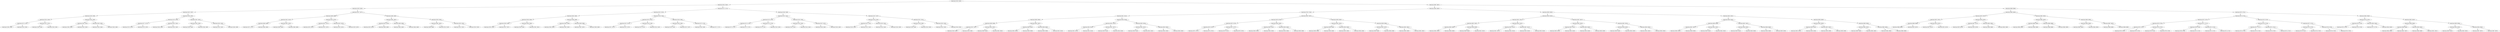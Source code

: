 digraph G{
1928254791 [label="Node{data=[5205, 5205]}"]
1928254791 -> 1778375336
1778375336 [label="Node{data=[5054, 5054]}"]
1778375336 -> 706631622
706631622 [label="Node{data=[4350, 4350]}"]
706631622 -> 1758917774
1758917774 [label="Node{data=[2367, 2367]}"]
1758917774 -> 1821786174
1821786174 [label="Node{data=[2359, 2359]}"]
1821786174 -> 2074865054
2074865054 [label="Node{data=[2355, 2355]}"]
2074865054 -> 592655690
592655690 [label="Node{data=[2273, 2273]}"]
592655690 -> 2088687402
2088687402 [label="Node{data=[2269, 2269]}"]
592655690 -> 582479659
582479659 [label="Node{data=[2354, 2354]}"]
2074865054 -> 114565630
114565630 [label="Node{data=[2357, 2357]}"]
114565630 -> 1008188683
1008188683 [label="Node{data=[2356, 2356]}"]
114565630 -> 920320548
920320548 [label="Node{data=[2358, 2358]}"]
1821786174 -> 722044259
722044259 [label="Node{data=[2363, 2363]}"]
722044259 -> 209029677
209029677 [label="Node{data=[2361, 2361]}"]
209029677 -> 218857805
218857805 [label="Node{data=[2360, 2360]}"]
209029677 -> 1826705682
1826705682 [label="Node{data=[2362, 2362]}"]
722044259 -> 195359600
195359600 [label="Node{data=[2365, 2365]}"]
195359600 -> 731915467
731915467 [label="Node{data=[2364, 2364]}"]
195359600 -> 2062604571
2062604571 [label="Node{data=[2366, 2366]}"]
1758917774 -> 478113430
478113430 [label="Node{data=[2383, 2383]}"]
478113430 -> 820781338
820781338 [label="Node{data=[2379, 2379]}"]
820781338 -> 448843184
448843184 [label="Node{data=[2377, 2377]}"]
448843184 -> 1719990258
1719990258 [label="Node{data=[2376, 2376]}"]
448843184 -> 23604842
23604842 [label="Node{data=[2378, 2378]}"]
820781338 -> 1348283308
1348283308 [label="Node{data=[2381, 2381]}"]
1348283308 -> 1290584410
1290584410 [label="Node{data=[2380, 2380]}"]
1348283308 -> 227972178
227972178 [label="Node{data=[2382, 2382]}"]
478113430 -> 1296953588
1296953588 [label="Node{data=[2387, 2387]}"]
1296953588 -> 1962189498
1962189498 [label="Node{data=[2385, 2385]}"]
1962189498 -> 1580751727
1580751727 [label="Node{data=[2384, 2384]}"]
1962189498 -> 1739940094
1739940094 [label="Node{data=[2386, 2386]}"]
1296953588 -> 1172170412
1172170412 [label="Node{data=[2453, 2453]}"]
1172170412 -> 351108575
351108575 [label="Node{data=[2452, 2452]}"]
1172170412 -> 143830798
143830798 [label="Node{data=[4298, 4298]}"]
706631622 -> 1147964530
1147964530 [label="Node{data=[4977, 4977]}"]
1147964530 -> 1848568533
1848568533 [label="Node{data=[4969, 4969]}"]
1848568533 -> 299004234
299004234 [label="Node{data=[4812, 4812]}"]
299004234 -> 212158113
212158113 [label="Node{data=[4646, 4646]}"]
212158113 -> 747258971
747258971 [label="Node{data=[4371, 4371]}"]
212158113 -> 896232285
896232285 [label="Node{data=[4694, 4694]}"]
299004234 -> 934352027
934352027 [label="Node{data=[4907, 4907]}"]
934352027 -> 294116482
294116482 [label="Node{data=[4903, 4903]}"]
934352027 -> 1876028021
1876028021 [label="Node{data=[4968, 4968]}"]
1848568533 -> 26101073
26101073 [label="Node{data=[4973, 4973]}"]
26101073 -> 1050971191
1050971191 [label="Node{data=[4971, 4971]}"]
1050971191 -> 300430509
300430509 [label="Node{data=[4970, 4970]}"]
1050971191 -> 1896539815
1896539815 [label="Node{data=[4972, 4972]}"]
26101073 -> 39686426
39686426 [label="Node{data=[4975, 4975]}"]
39686426 -> 402808914
402808914 [label="Node{data=[4974, 4974]}"]
39686426 -> 1218405027
1218405027 [label="Node{data=[4976, 4976]}"]
1147964530 -> 1845922505
1845922505 [label="Node{data=[4985, 4985]}"]
1845922505 -> 3998546
3998546 [label="Node{data=[4981, 4981]}"]
3998546 -> 196539383
196539383 [label="Node{data=[4979, 4979]}"]
196539383 -> 948900440
948900440 [label="Node{data=[4978, 4978]}"]
196539383 -> 1644529474
1644529474 [label="Node{data=[4980, 4980]}"]
3998546 -> 181022659
181022659 [label="Node{data=[4983, 4983]}"]
181022659 -> 920603686
920603686 [label="Node{data=[4982, 4982]}"]
181022659 -> 1988265335
1988265335 [label="Node{data=[4984, 4984]}"]
1845922505 -> 947069810
947069810 [label="Node{data=[5050, 5050]}"]
947069810 -> 1671214984
1671214984 [label="Node{data=[4991, 4991]}"]
1671214984 -> 804153761
804153761 [label="Node{data=[4986, 4986]}"]
1671214984 -> 1294333974
1294333974 [label="Node{data=[5019, 5019]}"]
947069810 -> 1819028083
1819028083 [label="Node{data=[5052, 5052]}"]
1819028083 -> 1783296129
1783296129 [label="Node{data=[5051, 5051]}"]
1819028083 -> 917847816
917847816 [label="Node{data=[5053, 5053]}"]
1778375336 -> 1412600960
1412600960 [label="Node{data=[5172, 5172]}"]
1412600960 -> 1493177287
1493177287 [label="Node{data=[5070, 5070]}"]
1493177287 -> 1693658782
1693658782 [label="Node{data=[5062, 5062]}"]
1693658782 -> 2065764471
2065764471 [label="Node{data=[5058, 5058]}"]
2065764471 -> 997657863
997657863 [label="Node{data=[5056, 5056]}"]
997657863 -> 1655750533
1655750533 [label="Node{data=[5055, 5055]}"]
997657863 -> 533392019
533392019 [label="Node{data=[5057, 5057]}"]
2065764471 -> 1822159797
1822159797 [label="Node{data=[5060, 5060]}"]
1822159797 -> 1862784020
1862784020 [label="Node{data=[5059, 5059]}"]
1822159797 -> 145494758
145494758 [label="Node{data=[5061, 5061]}"]
1693658782 -> 1090191122
1090191122 [label="Node{data=[5066, 5066]}"]
1090191122 -> 1934605027
1934605027 [label="Node{data=[5064, 5064]}"]
1934605027 -> 574187498
574187498 [label="Node{data=[5063, 5063]}"]
1934605027 -> 1248488041
1248488041 [label="Node{data=[5065, 5065]}"]
1090191122 -> 1568611929
1568611929 [label="Node{data=[5068, 5068]}"]
1568611929 -> 1407795127
1407795127 [label="Node{data=[5067, 5067]}"]
1568611929 -> 981865495
981865495 [label="Node{data=[5069, 5069]}"]
1493177287 -> 589699084
589699084 [label="Node{data=[5164, 5164]}"]
589699084 -> 109987815
109987815 [label="Node{data=[5074, 5074]}"]
109987815 -> 469816326
469816326 [label="Node{data=[5072, 5072]}"]
469816326 -> 380390717
380390717 [label="Node{data=[5071, 5071]}"]
469816326 -> 89772444
89772444 [label="Node{data=[5073, 5073]}"]
109987815 -> 1906057135
1906057135 [label="Node{data=[5138, 5138]}"]
1906057135 -> 1806062974
1806062974 [label="Node{data=[5075, 5075]}"]
1906057135 -> 521611410
521611410 [label="Node{data=[5163, 5163]}"]
589699084 -> 1409933277
1409933277 [label="Node{data=[5168, 5168]}"]
1409933277 -> 1174000532
1174000532 [label="Node{data=[5166, 5166]}"]
1174000532 -> 472736752
472736752 [label="Node{data=[5165, 5165]}"]
1174000532 -> 978881375
978881375 [label="Node{data=[5167, 5167]}"]
1409933277 -> 548752638
548752638 [label="Node{data=[5170, 5170]}"]
548752638 -> 735796751
735796751 [label="Node{data=[5169, 5169]}"]
548752638 -> 1553893991
1553893991 [label="Node{data=[5171, 5171]}"]
1412600960 -> 576909528
576909528 [label="Node{data=[5189, 5189]}"]
576909528 -> 674925270
674925270 [label="Node{data=[5181, 5181]}"]
674925270 -> 1507885816
1507885816 [label="Node{data=[5176, 5176]}"]
1507885816 -> 1904600593
1904600593 [label="Node{data=[5174, 5174]}"]
1904600593 -> 1154759881
1154759881 [label="Node{data=[5173, 5173]}"]
1904600593 -> 944009919
944009919 [label="Node{data=[5175, 5175]}"]
1507885816 -> 1701756941
1701756941 [label="Node{data=[5179, 5179]}"]
1701756941 -> 998574047
998574047 [label="Node{data=[5178, 5178]}"]
1701756941 -> 1590842898
1590842898 [label="Node{data=[5180, 5180]}"]
674925270 -> 1159206653
1159206653 [label="Node{data=[5185, 5185]}"]
1159206653 -> 1457899771
1457899771 [label="Node{data=[5183, 5183]}"]
1457899771 -> 1171097095
1171097095 [label="Node{data=[5182, 5182]}"]
1457899771 -> 165886570
165886570 [label="Node{data=[5184, 5184]}"]
1159206653 -> 206142037
206142037 [label="Node{data=[5187, 5187]}"]
206142037 -> 1955846455
1955846455 [label="Node{data=[5186, 5186]}"]
206142037 -> 1573356572
1573356572 [label="Node{data=[5188, 5188]}"]
576909528 -> 1298650532
1298650532 [label="Node{data=[5197, 5197]}"]
1298650532 -> 171672975
171672975 [label="Node{data=[5193, 5193]}"]
171672975 -> 1611382686
1611382686 [label="Node{data=[5191, 5191]}"]
1611382686 -> 26030311
26030311 [label="Node{data=[5190, 5190]}"]
1611382686 -> 1924403079
1924403079 [label="Node{data=[5192, 5192]}"]
171672975 -> 611711907
611711907 [label="Node{data=[5195, 5195]}"]
611711907 -> 431966204
431966204 [label="Node{data=[5194, 5194]}"]
611711907 -> 1910326820
1910326820 [label="Node{data=[5196, 5196]}"]
1298650532 -> 591902639
591902639 [label="Node{data=[5201, 5201]}"]
591902639 -> 677705863
677705863 [label="Node{data=[5199, 5199]}"]
677705863 -> 1258801872
1258801872 [label="Node{data=[5198, 5198]}"]
677705863 -> 1349536242
1349536242 [label="Node{data=[5200, 5200]}"]
591902639 -> 1318348444
1318348444 [label="Node{data=[5203, 5203]}"]
1318348444 -> 1102782217
1102782217 [label="Node{data=[5202, 5202]}"]
1318348444 -> 882838692
882838692 [label="Node{data=[5204, 5204]}"]
1928254791 -> 1727196188
1727196188 [label="Node{data=[8667, 8667]}"]
1727196188 -> 188729048
188729048 [label="Node{data=[8603, 8603]}"]
188729048 -> 317051873
317051873 [label="Node{data=[7916, 7916]}"]
317051873 -> 1590892341
1590892341 [label="Node{data=[6611, 6611]}"]
1590892341 -> 800097023
800097023 [label="Node{data=[6603, 6603]}"]
800097023 -> 1514969303
1514969303 [label="Node{data=[6599, 6599]}"]
1514969303 -> 1720332964
1720332964 [label="Node{data=[5207, 5207]}"]
1720332964 -> 539425791
539425791 [label="Node{data=[5206, 5206]}"]
1720332964 -> 195699326
195699326 [label="Node{data=[5208, 5208]}"]
1514969303 -> 891193852
891193852 [label="Node{data=[6601, 6601]}"]
891193852 -> 45515497
45515497 [label="Node{data=[6600, 6600]}"]
891193852 -> 358115395
358115395 [label="Node{data=[6602, 6602]}"]
800097023 -> 1337659716
1337659716 [label="Node{data=[6607, 6607]}"]
1337659716 -> 237711398
237711398 [label="Node{data=[6605, 6605]}"]
237711398 -> 951868096
951868096 [label="Node{data=[6604, 6604]}"]
237711398 -> 1861236708
1861236708 [label="Node{data=[6606, 6606]}"]
1337659716 -> 2044082767
2044082767 [label="Node{data=[6609, 6609]}"]
2044082767 -> 774610771
774610771 [label="Node{data=[6608, 6608]}"]
2044082767 -> 1956358668
1956358668 [label="Node{data=[6610, 6610]}"]
1590892341 -> 456911980
456911980 [label="Node{data=[6619, 6619]}"]
456911980 -> 1408739590
1408739590 [label="Node{data=[6615, 6615]}"]
1408739590 -> 559179052
559179052 [label="Node{data=[6613, 6613]}"]
559179052 -> 146174144
146174144 [label="Node{data=[6612, 6612]}"]
559179052 -> 1277867318
1277867318 [label="Node{data=[6614, 6614]}"]
1408739590 -> 586914348
586914348 [label="Node{data=[6617, 6617]}"]
586914348 -> 545580634
545580634 [label="Node{data=[6616, 6616]}"]
586914348 -> 462398202
462398202 [label="Node{data=[6618, 6618]}"]
456911980 -> 34940856
34940856 [label="Node{data=[6623, 6623]}"]
34940856 -> 2093086508
2093086508 [label="Node{data=[6621, 6621]}"]
2093086508 -> 2070964440
2070964440 [label="Node{data=[6620, 6620]}"]
2093086508 -> 495885630
495885630 [label="Node{data=[6622, 6622]}"]
34940856 -> 906838480
906838480 [label="Node{data=[6625, 6625]}"]
906838480 -> 1166452906
1166452906 [label="Node{data=[6624, 6624]}"]
906838480 -> 1036529258
1036529258 [label="Node{data=[6626, 6626]}"]
317051873 -> 1413886848
1413886848 [label="Node{data=[8587, 8587]}"]
1413886848 -> 135920409
135920409 [label="Node{data=[8579, 8579]}"]
135920409 -> 2016067912
2016067912 [label="Node{data=[8575, 8575]}"]
2016067912 -> 74259289
74259289 [label="Node{data=[8573, 8573]}"]
74259289 -> 1641214567
1641214567 [label="Node{data=[8572, 8572]}"]
74259289 -> 651431031
651431031 [label="Node{data=[8574, 8574]}"]
2016067912 -> 140163428
140163428 [label="Node{data=[8577, 8577]}"]
140163428 -> 1686232293
1686232293 [label="Node{data=[8576, 8576]}"]
140163428 -> 305552344
305552344 [label="Node{data=[8578, 8578]}"]
135920409 -> 344410717
344410717 [label="Node{data=[8583, 8583]}"]
344410717 -> 1238061104
1238061104 [label="Node{data=[8581, 8581]}"]
1238061104 -> 600296216
600296216 [label="Node{data=[8580, 8580]}"]
1238061104 -> 51362851
51362851 [label="Node{data=[8582, 8582]}"]
344410717 -> 762629053
762629053 [label="Node{data=[8585, 8585]}"]
762629053 -> 1043154163
1043154163 [label="Node{data=[8584, 8584]}"]
762629053 -> 598722341
598722341 [label="Node{data=[8586, 8586]}"]
1413886848 -> 1564449239
1564449239 [label="Node{data=[8595, 8595]}"]
1564449239 -> 1444776174
1444776174 [label="Node{data=[8591, 8591]}"]
1444776174 -> 46351362
46351362 [label="Node{data=[8589, 8589]}"]
46351362 -> 1602764176
1602764176 [label="Node{data=[8588, 8588]}"]
46351362 -> 2119759511
2119759511 [label="Node{data=[8590, 8590]}"]
1444776174 -> 1144539978
1144539978 [label="Node{data=[8593, 8593]}"]
1144539978 -> 1556341915
1556341915 [label="Node{data=[8592, 8592]}"]
1144539978 -> 1111041582
1111041582 [label="Node{data=[8594, 8594]}"]
1564449239 -> 2079100080
2079100080 [label="Node{data=[8599, 8599]}"]
2079100080 -> 2106129052
2106129052 [label="Node{data=[8597, 8597]}"]
2106129052 -> 1051471498
1051471498 [label="Node{data=[8596, 8596]}"]
2106129052 -> 892299047
892299047 [label="Node{data=[8598, 8598]}"]
2079100080 -> 716825662
716825662 [label="Node{data=[8601, 8601]}"]
716825662 -> 283092975
283092975 [label="Node{data=[8600, 8600]}"]
716825662 -> 1339556608
1339556608 [label="Node{data=[8602, 8602]}"]
188729048 -> 25187203
25187203 [label="Node{data=[8635, 8635]}"]
25187203 -> 1694355353
1694355353 [label="Node{data=[8619, 8619]}"]
1694355353 -> 166788150
166788150 [label="Node{data=[8611, 8611]}"]
166788150 -> 104803851
104803851 [label="Node{data=[8607, 8607]}"]
104803851 -> 94398724
94398724 [label="Node{data=[8605, 8605]}"]
94398724 -> 262926126
262926126 [label="Node{data=[8604, 8604]}"]
94398724 -> 28615585
28615585 [label="Node{data=[8606, 8606]}"]
104803851 -> 2122615530
2122615530 [label="Node{data=[8609, 8609]}"]
2122615530 -> 2020226167
2020226167 [label="Node{data=[8608, 8608]}"]
2122615530 -> 677930699
677930699 [label="Node{data=[8610, 8610]}"]
166788150 -> 216359372
216359372 [label="Node{data=[8615, 8615]}"]
216359372 -> 1458334048
1458334048 [label="Node{data=[8613, 8613]}"]
1458334048 -> 2139895366
2139895366 [label="Node{data=[8612, 8612]}"]
1458334048 -> 347691330
347691330 [label="Node{data=[8614, 8614]}"]
216359372 -> 863351064
863351064 [label="Node{data=[8617, 8617]}"]
863351064 -> 107444607
107444607 [label="Node{data=[8616, 8616]}"]
863351064 -> 407327219
407327219 [label="Node{data=[8618, 8618]}"]
1694355353 -> 1189771504
1189771504 [label="Node{data=[8627, 8627]}"]
1189771504 -> 1485438020
1485438020 [label="Node{data=[8623, 8623]}"]
1485438020 -> 1704512171
1704512171 [label="Node{data=[8621, 8621]}"]
1704512171 -> 1207093026
1207093026 [label="Node{data=[8620, 8620]}"]
1704512171 -> 1388972756
1388972756 [label="Node{data=[8622, 8622]}"]
1485438020 -> 1161209621
1161209621 [label="Node{data=[8625, 8625]}"]
1161209621 -> 1717104778
1717104778 [label="Node{data=[8624, 8624]}"]
1161209621 -> 935522484
935522484 [label="Node{data=[8626, 8626]}"]
1189771504 -> 903663666
903663666 [label="Node{data=[8631, 8631]}"]
903663666 -> 1159911315
1159911315 [label="Node{data=[8629, 8629]}"]
1159911315 -> 1692381981
1692381981 [label="Node{data=[8628, 8628]}"]
1159911315 -> 1144567906
1144567906 [label="Node{data=[8630, 8630]}"]
903663666 -> 397847959
397847959 [label="Node{data=[8633, 8633]}"]
397847959 -> 1157328573
1157328573 [label="Node{data=[8632, 8632]}"]
397847959 -> 1571125860
1571125860 [label="Node{data=[8634, 8634]}"]
25187203 -> 1558127130
1558127130 [label="Node{data=[8651, 8651]}"]
1558127130 -> 2116548099
2116548099 [label="Node{data=[8643, 8643]}"]
2116548099 -> 1630986748
1630986748 [label="Node{data=[8639, 8639]}"]
1630986748 -> 389464548
389464548 [label="Node{data=[8637, 8637]}"]
389464548 -> 853343978
853343978 [label="Node{data=[8636, 8636]}"]
389464548 -> 1938456924
1938456924 [label="Node{data=[8638, 8638]}"]
1630986748 -> 627419088
627419088 [label="Node{data=[8641, 8641]}"]
627419088 -> 83721081
83721081 [label="Node{data=[8640, 8640]}"]
627419088 -> 1359212194
1359212194 [label="Node{data=[8642, 8642]}"]
2116548099 -> 1982072255
1982072255 [label="Node{data=[8647, 8647]}"]
1982072255 -> 2121754508
2121754508 [label="Node{data=[8645, 8645]}"]
2121754508 -> 289336712
289336712 [label="Node{data=[8644, 8644]}"]
2121754508 -> 1594259443
1594259443 [label="Node{data=[8646, 8646]}"]
1982072255 -> 165255249
165255249 [label="Node{data=[8649, 8649]}"]
165255249 -> 1289213409
1289213409 [label="Node{data=[8648, 8648]}"]
165255249 -> 719528798
719528798 [label="Node{data=[8650, 8650]}"]
1558127130 -> 1186361374
1186361374 [label="Node{data=[8659, 8659]}"]
1186361374 -> 57172873
57172873 [label="Node{data=[8655, 8655]}"]
57172873 -> 1910687448
1910687448 [label="Node{data=[8653, 8653]}"]
1910687448 -> 1109979753
1109979753 [label="Node{data=[8652, 8652]}"]
1910687448 -> 929782962
929782962 [label="Node{data=[8654, 8654]}"]
57172873 -> 2002720253
2002720253 [label="Node{data=[8657, 8657]}"]
2002720253 -> 275569096
275569096 [label="Node{data=[8656, 8656]}"]
2002720253 -> 357751318
357751318 [label="Node{data=[8658, 8658]}"]
1186361374 -> 2016512706
2016512706 [label="Node{data=[8663, 8663]}"]
2016512706 -> 2010024132
2010024132 [label="Node{data=[8661, 8661]}"]
2010024132 -> 18529644
18529644 [label="Node{data=[8660, 8660]}"]
2010024132 -> 43734323
43734323 [label="Node{data=[8662, 8662]}"]
2016512706 -> 1980278840
1980278840 [label="Node{data=[8665, 8665]}"]
1980278840 -> 1971558037
1971558037 [label="Node{data=[8664, 8664]}"]
1980278840 -> 564569236
564569236 [label="Node{data=[8666, 8666]}"]
1727196188 -> 2035048286
2035048286 [label="Node{data=[8699, 8699]}"]
2035048286 -> 1253466407
1253466407 [label="Node{data=[8683, 8683]}"]
1253466407 -> 594043354
594043354 [label="Node{data=[8675, 8675]}"]
594043354 -> 939455271
939455271 [label="Node{data=[8671, 8671]}"]
939455271 -> 752090153
752090153 [label="Node{data=[8669, 8669]}"]
752090153 -> 1435836365
1435836365 [label="Node{data=[8668, 8668]}"]
752090153 -> 890491412
890491412 [label="Node{data=[8670, 8670]}"]
939455271 -> 1966372954
1966372954 [label="Node{data=[8673, 8673]}"]
1966372954 -> 1186328673
1186328673 [label="Node{data=[8672, 8672]}"]
1966372954 -> 1000600589
1000600589 [label="Node{data=[8674, 8674]}"]
594043354 -> 277549599
277549599 [label="Node{data=[8679, 8679]}"]
277549599 -> 1185631996
1185631996 [label="Node{data=[8677, 8677]}"]
1185631996 -> 804559024
804559024 [label="Node{data=[8676, 8676]}"]
1185631996 -> 189993695
189993695 [label="Node{data=[8678, 8678]}"]
277549599 -> 1124131392
1124131392 [label="Node{data=[8681, 8681]}"]
1124131392 -> 1598068850
1598068850 [label="Node{data=[8680, 8680]}"]
1124131392 -> 1417325106
1417325106 [label="Node{data=[8682, 8682]}"]
1253466407 -> 1194106760
1194106760 [label="Node{data=[8691, 8691]}"]
1194106760 -> 58353615
58353615 [label="Node{data=[8687, 8687]}"]
58353615 -> 1478683866
1478683866 [label="Node{data=[8685, 8685]}"]
1478683866 -> 1493755606
1493755606 [label="Node{data=[8684, 8684]}"]
1478683866 -> 2063332000
2063332000 [label="Node{data=[8686, 8686]}"]
58353615 -> 711964207
711964207 [label="Node{data=[8689, 8689]}"]
711964207 -> 1709493124
1709493124 [label="Node{data=[8688, 8688]}"]
711964207 -> 2068103096
2068103096 [label="Node{data=[8690, 8690]}"]
1194106760 -> 1578052738
1578052738 [label="Node{data=[8695, 8695]}"]
1578052738 -> 159791010
159791010 [label="Node{data=[8693, 8693]}"]
159791010 -> 1258120701
1258120701 [label="Node{data=[8692, 8692]}"]
159791010 -> 337295973
337295973 [label="Node{data=[8694, 8694]}"]
1578052738 -> 861339480
861339480 [label="Node{data=[8697, 8697]}"]
861339480 -> 190182839
190182839 [label="Node{data=[8696, 8696]}"]
861339480 -> 715570093
715570093 [label="Node{data=[8698, 8698]}"]
2035048286 -> 1798239502
1798239502 [label="Node{data=[8731, 8731]}"]
1798239502 -> 1871084300
1871084300 [label="Node{data=[8715, 8715]}"]
1871084300 -> 1264243462
1264243462 [label="Node{data=[8707, 8707]}"]
1264243462 -> 1421763091
1421763091 [label="Node{data=[8703, 8703]}"]
1421763091 -> 1218734863
1218734863 [label="Node{data=[8701, 8701]}"]
1218734863 -> 338048780
338048780 [label="Node{data=[8700, 8700]}"]
1218734863 -> 167318637
167318637 [label="Node{data=[8702, 8702]}"]
1421763091 -> 787497403
787497403 [label="Node{data=[8705, 8705]}"]
787497403 -> 1172814713
1172814713 [label="Node{data=[8704, 8704]}"]
787497403 -> 1616673438
1616673438 [label="Node{data=[8706, 8706]}"]
1264243462 -> 566710404
566710404 [label="Node{data=[8711, 8711]}"]
566710404 -> 219553950
219553950 [label="Node{data=[8709, 8709]}"]
219553950 -> 1968340534
1968340534 [label="Node{data=[8708, 8708]}"]
219553950 -> 1985569416
1985569416 [label="Node{data=[8710, 8710]}"]
566710404 -> 1837195191
1837195191 [label="Node{data=[8713, 8713]}"]
1837195191 -> 1370456137
1370456137 [label="Node{data=[8712, 8712]}"]
1837195191 -> 929757060
929757060 [label="Node{data=[8714, 8714]}"]
1871084300 -> 177901251
177901251 [label="Node{data=[8723, 8723]}"]
177901251 -> 1828787392
1828787392 [label="Node{data=[8719, 8719]}"]
1828787392 -> 1073835233
1073835233 [label="Node{data=[8717, 8717]}"]
1073835233 -> 540501426
540501426 [label="Node{data=[8716, 8716]}"]
1073835233 -> 2114259937
2114259937 [label="Node{data=[8718, 8718]}"]
1828787392 -> 457684981
457684981 [label="Node{data=[8721, 8721]}"]
457684981 -> 1349166616
1349166616 [label="Node{data=[8720, 8720]}"]
457684981 -> 1265324882
1265324882 [label="Node{data=[8722, 8722]}"]
177901251 -> 493294557
493294557 [label="Node{data=[8727, 8727]}"]
493294557 -> 993650587
993650587 [label="Node{data=[8725, 8725]}"]
993650587 -> 1055317122
1055317122 [label="Node{data=[8724, 8724]}"]
993650587 -> 797374927
797374927 [label="Node{data=[8726, 8726]}"]
493294557 -> 182124057
182124057 [label="Node{data=[8729, 8729]}"]
182124057 -> 2116802022
2116802022 [label="Node{data=[8728, 8728]}"]
182124057 -> 1990268013
1990268013 [label="Node{data=[8730, 8730]}"]
1798239502 -> 1861338103
1861338103 [label="Node{data=[8944, 8944]}"]
1861338103 -> 864469510
864469510 [label="Node{data=[8735, 8735]}"]
864469510 -> 321041781
321041781 [label="Node{data=[8733, 8733]}"]
321041781 -> 1843321088
1843321088 [label="Node{data=[8732, 8732]}"]
321041781 -> 223363383
223363383 [label="Node{data=[8734, 8734]}"]
864469510 -> 138617961
138617961 [label="Node{data=[8942, 8942]}"]
138617961 -> 239902985
239902985 [label="Node{data=[8773, 8773]}"]
138617961 -> 364998425
364998425 [label="Node{data=[8943, 8943]}"]
1861338103 -> 437771631
437771631 [label="Node{data=[8952, 8952]}"]
437771631 -> 199676456
199676456 [label="Node{data=[8948, 8948]}"]
199676456 -> 1623813812
1623813812 [label="Node{data=[8946, 8946]}"]
1623813812 -> 2129554451
2129554451 [label="Node{data=[8945, 8945]}"]
1623813812 -> 1521891844
1521891844 [label="Node{data=[8947, 8947]}"]
199676456 -> 1736230120
1736230120 [label="Node{data=[8950, 8950]}"]
1736230120 -> 1282128509
1282128509 [label="Node{data=[8949, 8949]}"]
1736230120 -> 1105778967
1105778967 [label="Node{data=[8951, 8951]}"]
437771631 -> 719699252
719699252 [label="Node{data=[8956, 8956]}"]
719699252 -> 725579524
725579524 [label="Node{data=[8954, 8954]}"]
725579524 -> 974559308
974559308 [label="Node{data=[8953, 8953]}"]
725579524 -> 1035062904
1035062904 [label="Node{data=[8955, 8955]}"]
719699252 -> 976935143
976935143 [label="Node{data=[9004, 9004]}"]
976935143 -> 1785536499
1785536499 [label="Node{data=[8957, 8957]}"]
976935143 -> 1689730570
1689730570 [label="Node{data=[9897, 9897]}"]
}